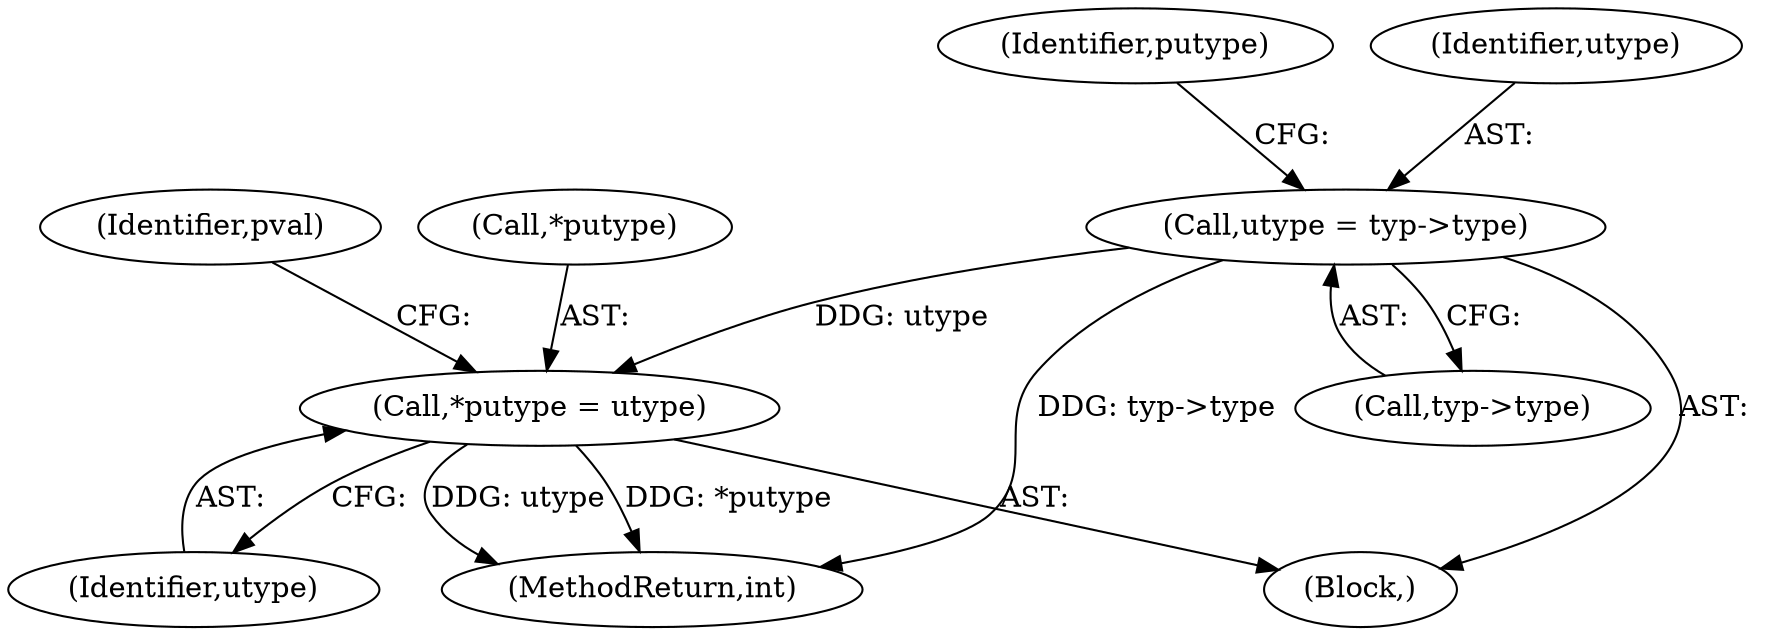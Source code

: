 digraph "0_openssl_f5da52e308a6aeea6d5f3df98c4da295d7e9cc27_1@pointer" {
"1000199" [label="(Call,utype = typ->type)"];
"1000204" [label="(Call,*putype = utype)"];
"1000191" [label="(Block,)"];
"1000410" [label="(MethodReturn,int)"];
"1000199" [label="(Call,utype = typ->type)"];
"1000206" [label="(Identifier,putype)"];
"1000207" [label="(Identifier,utype)"];
"1000205" [label="(Call,*putype)"];
"1000204" [label="(Call,*putype = utype)"];
"1000209" [label="(Identifier,pval)"];
"1000201" [label="(Call,typ->type)"];
"1000200" [label="(Identifier,utype)"];
"1000199" -> "1000191"  [label="AST: "];
"1000199" -> "1000201"  [label="CFG: "];
"1000200" -> "1000199"  [label="AST: "];
"1000201" -> "1000199"  [label="AST: "];
"1000206" -> "1000199"  [label="CFG: "];
"1000199" -> "1000410"  [label="DDG: typ->type"];
"1000199" -> "1000204"  [label="DDG: utype"];
"1000204" -> "1000191"  [label="AST: "];
"1000204" -> "1000207"  [label="CFG: "];
"1000205" -> "1000204"  [label="AST: "];
"1000207" -> "1000204"  [label="AST: "];
"1000209" -> "1000204"  [label="CFG: "];
"1000204" -> "1000410"  [label="DDG: utype"];
"1000204" -> "1000410"  [label="DDG: *putype"];
}
